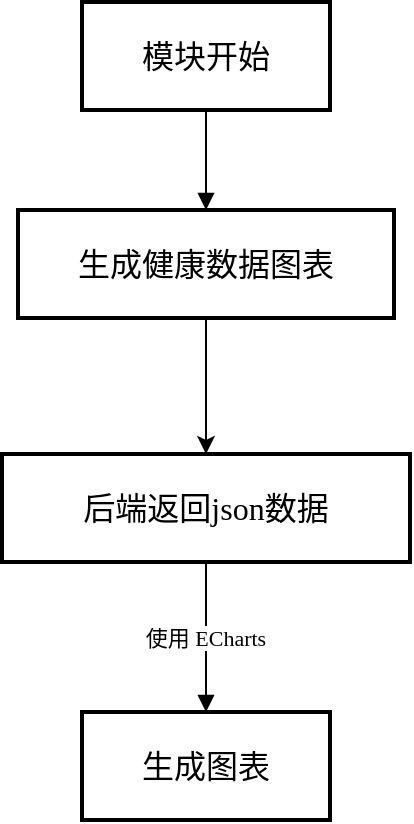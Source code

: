 <mxfile version="26.2.14">
  <diagram name="第 1 页" id="oNz6BJVOKftq_mc2yhUN">
    <mxGraphModel dx="293" dy="1597" grid="1" gridSize="10" guides="1" tooltips="1" connect="1" arrows="1" fold="1" page="1" pageScale="1" pageWidth="827" pageHeight="1169" math="0" shadow="0">
      <root>
        <mxCell id="0" />
        <mxCell id="1" parent="0" />
        <mxCell id="2" value="模块开始" style="whiteSpace=wrap;strokeWidth=2;fontFamily=宋体;fontSize=16;" parent="1" vertex="1">
          <mxGeometry x="1150" y="240" width="124" height="54" as="geometry" />
        </mxCell>
        <mxCell id="zro53bZervO8bTm3QGK2-52" value="" style="edgeStyle=orthogonalEdgeStyle;rounded=0;orthogonalLoop=1;jettySize=auto;html=1;" parent="1" source="3" target="4" edge="1">
          <mxGeometry relative="1" as="geometry" />
        </mxCell>
        <mxCell id="3" value="生成健康数据图表" style="whiteSpace=wrap;strokeWidth=2;fontFamily=宋体;fontSize=16;" parent="1" vertex="1">
          <mxGeometry x="1118" y="344" width="188" height="54" as="geometry" />
        </mxCell>
        <mxCell id="4" value="后端返回json数据" style="whiteSpace=wrap;strokeWidth=2;fontFamily=宋体;fontSize=16;" parent="1" vertex="1">
          <mxGeometry x="1110" y="466" width="204" height="54" as="geometry" />
        </mxCell>
        <mxCell id="6" value="生成图表" style="whiteSpace=wrap;strokeWidth=2;fontFamily=宋体;fontSize=16;" parent="1" vertex="1">
          <mxGeometry x="1150" y="595" width="124" height="54" as="geometry" />
        </mxCell>
        <mxCell id="28" value="" style="curved=1;startArrow=none;endArrow=block;exitX=0.5;exitY=1;entryX=0.5;entryY=0;" parent="1" source="2" target="3" edge="1">
          <mxGeometry relative="1" as="geometry">
            <Array as="points" />
          </mxGeometry>
        </mxCell>
        <mxCell id="31" value="使用 ECharts" style="curved=1;startArrow=none;endArrow=block;exitX=0.5;exitY=1;entryX=0.5;entryY=0;fontFamily=宋体;" parent="1" source="4" target="6" edge="1">
          <mxGeometry relative="1" as="geometry">
            <Array as="points" />
          </mxGeometry>
        </mxCell>
      </root>
    </mxGraphModel>
  </diagram>
</mxfile>
